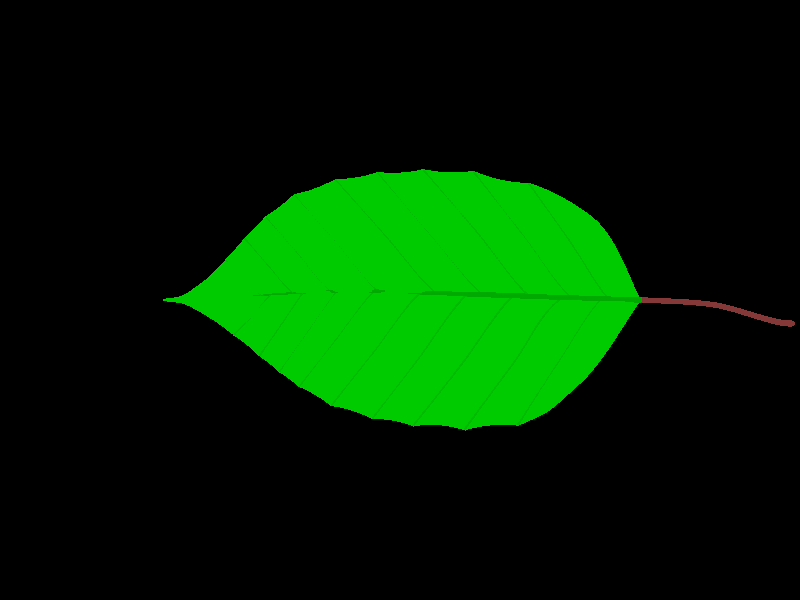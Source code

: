 // Persistence of Vision Ray Tracer Scene Description File

#version 3.6; // current version is 3.8

/* 
Information on Pov-Ray:
 
My personal introduction into Pov-Ray was the excellent book "3D-Welten, professionelle Animationen und fotorealistische Grafiken mit Raytracing" from 
Toni Lama by Carl Hanser Verlag München Wien, 2004. Apart of that I recommend the Pov-Ray-homepage (http://www.povray.org).

Further information on Pov-Ray can be found at https://sus.ziti.uni-heidelberg.de/Lehre/WS2021_Tools/POVRAY/POVRAY_PeterFischer.pdf,  
https://wiki.povray.org/content/Main_Page, https://de.wikibooks.org/wiki/Raytracing_mit_POV-Ray or, in german language, here: https://www.f-lohmueller.de/pov_tut/pov__ger.htm
*/ 
 
/*
---------------------------------------------------Modeling approach---------------------------------------------- 

This file demonstrates my basic approach for creating planar structures directed by two splines. Splines have to run in similar directions. Corresponding positions on the two splines are defined and these positions are 
then connected by row of spheres ultimately being integrated in a common blob. 

In the case of this leaf I am using three different splines. The main leaf vein in the middle and the left and right outer edge of the leave. The left and right leaf blade are created by connecting corresponding 
positions on the main leaf vein on the one hand and on the left our right outer leaf edge. For defining these positions a vector from the leaf base to the leaf tip is defined and positions are distributed evenly
along this vector. 
Projections of these positions, orthogonal to the leaf vector are then created on the main vein and the outer edges.  

*/ 
                
//-----------------------------------Scene settings (Camera, light, background)-------------------------------------------------

global_settings {
    assumed_gamma 1.0
    max_trace_level 5
}



// create a regular point light source
light_source {
    0*x                  // lights position (translated below)
    color rgb <1,1,1>    // lights color
    //shadowless
    translate <20, 60, -20>
} 

// create a regular point light source
light_source {
    0*x                  // lights position (translated below)
    color rgb <1,1,1>    // lights color
    //shadowless
    translate <0, -10, -60>
} 

/*
//Die Hauptachsen

cylinder { 
    <-50, 0, 0>, <50, 0, 0>, 0.03 
    pigment {          // (---surface color---)
        color rgb <1,0,0>    // lights color
    }
}

cylinder { 
    <0, -50, 0>, <0, 50, 0>, 0.03 
    pigment {          // (---surface color---)
        color rgb <0,1,0>    // lights color
    }
}

cylinder { 
    <0, 0, -50>, <0, 0, 50>, 0.03 
    pigment {          // (---surface color---)
        color rgb <0,0,1>    // lights color
    }
}

*/
//The camera

#declare Kamerax = camera {
    location  <25, 3, 10>
    look_at   <0, 0,  10.0>
}


#declare Kameray = camera {
    location  <-10, 25, 0> 
    look_at   <-10, 0,  0>
    rotate <0, 90, 0>
    translate <0, 0, 0>
}

#declare Kameraz = camera {
    location  <-3, 0, 25>
    look_at   <0, 0,  0.0>
}



#declare Hauptkamera = camera {
    location  <-4, 3, 20> 
    look_at   <0, 0,  15>
}


camera {
    Kameray
} 

//----------------------------------------Main variables and textures-----------------------------------------------------------

#declare chance1 = seed (4); 


#declare LateralThickness = 0.1;



#declare BladeTexture = texture { 
    pigment { 
        color rgb <0., 0.6,0> 
    }
    normal {
        agate 0.05
        scale 0.2
        turbulence 0.5
    }
    finish{
        specular 0.2
    }
} // end of texture

#declare VeinTexture = texture { 
    pigment { 
        color rgb <0., 0.5,0>  
    }
    finish  { 
        specular 0.02  
    } 
} // end of texture



//=====================================Definition of the main splines for the leaf=============================================



//-----------------------------------The leaf stalk--------------------------------

                                                                        

#declare Stalk = 

spline { 
    cubic_spline

    -2, <0, 2, -9>, // control point
    -1, <0, 1, -7>,// control point
   
    00, <-0.9, 2, -5>,  
    01, <-0.2, 0.1, -3>,  
    02, <0, 0, 0>,  
   
    03, <0, 0, 1>,  
    04, <0, 0, 2>,  
   
}
   

//---------------------------------The main leaf vein------------------------------------

#declare P0 = <0, 0, 0>; 
#declare PC0b = <0.2, -0.1, 6> + <0, 0.5, 0>; 
#declare PC1 = <0.4, -0.2, 12> + <0, -0.5, 0>; 
#declare PC1b = <0.2, -0.3, 16> + <0, 0.25, 0>; 
#declare PC2 = <0, -0.4, 20>; 

#declare MainVein = spline { 
    cubic_spline

    -2, <0, 2, 0>, // control point
    -1, <0, 1, 0>,// control point
   
    00, P0,  
    01, PC0b,  
    02, PC1,  
    03, PC1b,  
    04, PC2,  
   
    05, <0, 2.5, 22>,  
    06, <0, 2.7, 24>,  
   
}



//--------------------------------------The spline for the right edge------------------------------------------------- 

#declare PC1 = <3.5,- 0.2, 2>; 
#declare PC2 = <5.3,- 0.6, 7>+ <0, 0.9, 0>; 
#declare PC3 = <4.8,- 0.8, 14>; 
#declare PC4 = <0.8, -0.7, 18> + <0, 1, 0>; 
#declare PC5 = <0, -0.4, 20>; 

#declare OutRight = spline {                                                        //Spline for the right border of the leaf
    cubic_spline

    -2, <0, 2, 0>, // control point
    -1, <0, 1, 0>,// control point
   
     00, P0,  
    01, PC1,  
    02, PC2,  
    03, PC3,  
    04, PC4,  
    05, PC5,  
   
    06 <0, 2.5, 22>,  
    07, <0, 2.7, 24>,  
   
}

//--------------------------------------The spline for the left leaf's edge------------------------------------------------

#declare PC1 = <-3.5,- 0.15, 2.5>; 
#declare PC2 = <-5.5,- 0.5, 6>; 
#declare PC3 = <-5.2,- 0.8, 13>+<0, -3, 0>; 
#declare PC4 = <-0.8, -0.6, 18>; 
#declare PC5 = <0, -0.4, 20>; 

#declare OutLeft =  spline {                                        //The spline representing the left border

    cubic_spline

    -2, <0, 2, 0>, // control point
    -1, <0, 1, 0>,// control point
   
    00, P0,  
    01, PC1,  
    02, PC2,  
    03, PC3,  
    04, PC4,  
    05, PC5,  
   
    06 <0, 2.5, 22>,  
    07, <0, 2.7, 24>,  
   
}

//============================================Definition of the lateral splines for the right side ======================================================


//-----------------------------------Right side, 1. lateral vein---------------------------------------- 

#declare PLat1 = MainVein(0.3); 
#declare PLat3 = OutRight (1.6); 
#declare PLat2 = PLat1 + 0.5*(PLat3 - PLat1) + <0, 0.6*(rand(chance1)-0.5), 0>; 

#declare LatR1 =  spline {                                        //The spline representing the left border

    cubic_spline

    -2, MainVein(0), // control point
    -1, MainVein(0.1),// control point
   
    00, PLat1,  
    01, PLat2,  
    02, PLat3,  
   
    03 PLat3 + 0.1 *(PLat3-PLat2),  
    04, PLat3 + 0.1 *(PLat3-PLat2),  
}

//-----------------------------------Right side, 2. lateral vein---------------------------------------- 

#declare PLat1 = MainVein(0.55); 
#declare PLat3 = OutRight (2); 
#declare PLat2 = PLat1 + 0.5*(PLat3 - PLat1) + <0, 0.6*(rand(chance1)-0.5), 0>; 

#declare LatR2 =  spline {                                        //The spline representing the left border

    cubic_spline

    -2, MainVein(0.25), // control point
    -1, MainVein(0.35),// control point
   
    00, PLat1,  
    01, PLat2,  
    02, PLat3,  
   
    03 PLat3 + 0.1 *(PLat3-PLat2),  
    04, PLat3 + 0.1 *(PLat3-PLat2),  
}


//-----------------------------------Right side, 3. lateral vein---------------------------------------- 

#declare PLat1 = MainVein(0.8); 
#declare PLat3 = OutRight (2.3); 
#declare PLat2 = PLat1 + 0.5*(PLat3 - PLat1) + <0, 0.6*(rand(chance1)-0.5), 0>; 

#declare LatR3 =  spline {                                        //The spline representing the left border

    cubic_spline

    -2, MainVein(0.5), // control point
    -1, MainVein(0.6),// control point
   
    00, PLat1,  
    01, PLat2,  
    02, PLat3,  
   
    03 PLat3 + 0.1 *(PLat3-PLat2),  
    04, PLat3 + 0.1 *(PLat3-PLat2),  
   
}


//-----------------------------------Right side, 4. lateral vein---------------------------------------- 

#declare PLat1 = MainVein(1.1); 
#declare PLat3 = OutRight (2.55); 
#declare PLat2 = PLat1 + 0.5*(PLat3 - PLat1) + <0, 0.6*(rand(chance1)-0.5), 0>; 

#declare LatR4 =  spline {                                        //The spline representing the left border

    cubic_spline

    -2, MainVein(0.7), // control point
    -1, MainVein(0.9),// control point
   
    00, PLat1,  
    01, PLat2,  
    02, PLat3,  
   
    03 PLat3 + 0.1 *(PLat3-PLat2),  
    04, PLat3 + 0.1 *(PLat3-PLat2),  
   
}



//-----------------------------------Right side, 5. lateral vein---------------------------------------- 

#declare PLat1 = MainVein(1.4); 
#declare PLat3 = OutRight (2.8); 
#declare PLat2 = PLat1 + 0.5*(PLat3 - PLat1) + <0, 0.6*(rand(chance1)-0.5), 0>; 

#declare LatR5 =  spline {                                        //The spline representing the left border

    cubic_spline

    -2, MainVein(1.0), // control point
    -1, MainVein(1.2),// control point
   
    00, PLat1,  
    01, PLat2,  
    02, PLat3,  
   
    03 PLat3 + 0.1 *(PLat3-PLat2),  
    04, PLat3 + 0.1 *(PLat3-PLat2),  
   
}



//-----------------------------------Right side, 6. lateral vein---------------------------------------- 

#declare PLat1 = MainVein(1.8); 
#declare PLat3 = OutRight (3.1); 
#declare PLat2 = PLat1 + 0.5*(PLat3 - PLat1) + <0, 0.6*(rand(chance1)-0.5), 0>; 

#declare LatR6 =  spline {                                        //The spline representing the left border

    cubic_spline

    -2, MainVein(1.4), // control point
    -1, MainVein(1.6),// control point
   
    00, PLat1,  
    01, PLat2,  
    02, PLat3,  
   
    03 PLat3 + 0.1 *(PLat3-PLat2),  
    04, PLat3 + 0.1 *(PLat3-PLat2),  
   
}



//-----------------------------------Right side, 7. lateral vein---------------------------------------- 

#declare PLat1 = MainVein(2.2); 
#declare PLat3 = OutRight (3.35); 
#declare PLat2 = PLat1 + 0.5*(PLat3 - PLat1) + <0, 0.6*(rand(chance1)-0.5), 0>; 

#declare LatR7 =  spline {                                        //The spline representing the left border

    cubic_spline

    -2, MainVein(1.7), // control point
    -1, MainVein(1.9),// control point
   
    00, PLat1,  
    01, PLat2,  
    02, PLat3,  
   
    03 PLat3 + 0.1 *(PLat3-PLat2),  
    04, PLat3 + 0.1 *(PLat3-PLat2),  
   
}



//-----------------------------------Right side, 8. lateral vein---------------------------------------- 

#declare PLat1 = MainVein(2.6); 
#declare PLat3 = OutRight (3.55); 
#declare PLat2 = PLat1 + 0.5*(PLat3 - PLat1) + <0, 0.6*(rand(chance1)-0.5), 0>; 

#declare LatR8 =  spline {                                        //The spline representing the left border

    cubic_spline

    -2, MainVein(2.2), // control point
    -1, MainVein(2.4),// control point
   
    00, PLat1,  
    01, PLat2,  
    02, PLat3,  
   
    03 PLat3 + 0.1 *(PLat3-PLat2),  
    04, PLat3 + 0.1 *(PLat3-PLat2),  
   
}


//-----------------------------------Right side, 9. lateral vein---------------------------------------- 


#declare PLat1 = MainVein(2.95); 
#declare PLat3 = OutRight (3.75); 
#declare PLat2 = PLat1 + 0.5*(PLat3 - PLat1) + <0, 0.6*(rand(chance1)-0.5), 0>; 

#declare LatR9 =  spline {                                        //The spline representing the left border

    cubic_spline

    -2, MainVein(2.6), // control point
    -1, MainVein(2.8),// control point
   
    00, PLat1,  
    01, PLat2,  
    02, PLat3,  
   
    03 PLat3 + 0.1 *(PLat3-PLat2),  
    04, PLat3 + 0.1 *(PLat3-PLat2),  
   
}


//============================================Definition of the lateral splines for the left side ======================================================


//-----------------------------------Left side, 1. lateral vein---------------------------------------- 

#declare PLat1 = MainVein(0.35); 
#declare PLat3 = OutLeft (1.8); 
#declare PLat2 = PLat1 + 0.5*(PLat3 - PLat1) + <0, 0.6*(rand(chance1)-0.5), 0>; 

 
#declare LatL1 =  spline {                                        //The spline representing the left border

    cubic_spline

    -2, MainVein(0), // control point
    -1, MainVein(0.1),// control point
   
    00, PLat1,  
    01, PLat2,  
    02, PLat3,  
   
    03 PLat3 + 0.1 *(PLat3-PLat2),  
    04, PLat3 + 0.1 *(PLat3-PLat2),  
}


//-----------------------------------Left side, 2. lateral vein---------------------------------------- 

#declare PLat1 = MainVein(0.6); 
#declare PLat3 = OutLeft (2.2); 
#declare PLat2 = PLat1 + 0.5*(PLat3 - PLat1) + <0, 0.6*(rand(chance1)-0.5), 0>; 
 
#declare LatL2 =  spline {                                        //The spline representing the left border

    cubic_spline

    -2, MainVein(0), // control point
    -1, MainVein(0.1),// control point
   
    00, PLat1,  
    01, PLat2,  
    02, PLat3,  
   
    03 PLat3 + 0.1 *(PLat3-PLat2),  
    04, PLat3 + 0.1 *(PLat3-PLat2),  
}


//-----------------------------------Left side, 3. lateral vein---------------------------------------- 

#declare PLat1 = MainVein(0.9); 
#declare PLat3 = OutLeft (2.5); 
#declare PLat2 = PLat1 + 0.5*(PLat3 - PLat1) + <0, 0.6*(rand(chance1)-0.5), 0>; 
 
#declare LatL3 =  spline {                                        //The spline representing the left border

    cubic_spline

    -2, MainVein(0.5), // control point
    -1, MainVein(0.7),// control point
   
    00, PLat1,  
    01, PLat2,  
    02, PLat3,  
   
    03 PLat3 + 0.1 *(PLat3-PLat2),  
    04, PLat3 + 0.1 *(PLat3-PLat2),  
}


//-----------------------------------Left side, 4. lateral vein---------------------------------------- 

#declare PLat1 = MainVein(1.2); 
#declare PLat3 = OutLeft (2.75); 
#declare PLat2 = PLat1 + 0.5*(PLat3 - PLat1) + <0, 0.6*(rand(chance1)-0.5), 0>; 
 
#declare LatL4 =  spline {                                        //The spline representing the left border

    cubic_spline

    -2, MainVein(0.8), // control point
    -1, MainVein(1.0),// control point
   
    00, PLat1,  
    01, PLat2,  
    02, PLat3,  
   
    03 PLat3 + 0.1 *(PLat3-PLat2),  
    04, PLat3 + 0.1 *(PLat3-PLat2),  
}


//-----------------------------------Left side, 5. lateral vein---------------------------------------- 

#declare PLat1 = MainVein(1.5); 
#declare PLat3 = OutLeft (3.05); 
#declare PLat2 = PLat1 + 0.5*(PLat3 - PLat1) + <0, 0.6*(rand(chance1)-0.5), 0>; 
 
#declare LatL5 =  spline {                                        //The spline representing the left border

    cubic_spline

    -2, MainVein(1.1), // control point
    -1, MainVein(1.3),// control point
   
    00, PLat1,  
    01, PLat2,  
    02, PLat3,  
   
    03 PLat3 + 0.1 *(PLat3-PLat2),  
    04, PLat3 + 0.1 *(PLat3-PLat2),  
}


//-----------------------------------Left side, 6. lateral vein---------------------------------------- 

           #declare PLat1 = MainVein(1.83); 
#declare PLat3 = OutLeft (3.3); 
#declare PLat2 = PLat1 + 0.5*(PLat3 - PLat1) + <0, 0.6*(rand(chance1)-0.5), 0>; 
 
#declare LatL6 =  spline {                                        //The spline representing the left border

    cubic_spline

    -2, MainVein(1.5), // control point
    -1, MainVein(1.7),// control point
   
    00, PLat1,  
    01, PLat2,  
    02, PLat3,  
   
    03 PLat3 + 0.1 *(PLat3-PLat2),  
    04, PLat3 + 0.1 *(PLat3-PLat2),  
}


//-----------------------------------Left side, 7. lateral vein---------------------------------------- 

#declare PLat1 = MainVein(2.15); 
#declare PLat3 = OutLeft (3.45); 
#declare PLat2 = PLat1 + 0.5*(PLat3 - PLat1) + <0, 0.6*(rand(chance1)-0.5), 0>; 
 
#declare LatL7 =  spline {                                        //The spline representing the left border

    cubic_spline

    -2, MainVein(2.0), // control point
    -1, MainVein(2.1),// control point
   
    00, PLat1,  
    01, PLat2,  
    02, PLat3,  
   
    03 PLat3 + 0.1 *(PLat3-PLat2),  
    04, PLat3 + 0.1 *(PLat3-PLat2),  
}



//-----------------------------------Left side, 8. lateral vein---------------------------------------- 


#declare PLat1 = MainVein(2.5); 
#declare PLat3 = OutLeft (3.6); 
#declare PLat2 = PLat1 + 0.5*(PLat3 - PLat1) + <0, 0.6*(rand(chance1)-0.5), 0>; 
 
#declare LatL8 =  spline {                                        //The spline representing the left border

    cubic_spline

    -2, MainVein(2.3), // control point
    -1, MainVein(2.5),// control point
   
    00, PLat1,  
    01, PLat2,  
    02, PLat3,  
   
    03 PLat3 + 0.1 *(PLat3-PLat2),  
    04, PLat3 + 0.1 *(PLat3-PLat2),  
}


//-----------------------------------Left side, 9. lateral vein---------------------------------------- 

#declare PLat1 = MainVein(2.85); 
#declare PLat3 = OutLeft (3.8); 
#declare PLat2 = PLat1 + 0.5*(PLat3 - PLat1) + <0, 0.6*(rand(chance1)-0.5), 0>; 
 
#declare LatL9 =  spline {                                        //The spline representing the left border

    cubic_spline

    -2, MainVein(2.6), // control point
    -1, MainVein(2.8),// control point
   
    00, PLat1,  
    01, PLat2,  
    02, PLat3,  
   
    03 PLat3 + 0.1 *(PLat3-PLat2),  
    04, PLat3 + 0.1 *(PLat3-PLat2),  
}




//======================================Visualization of the splines defined ======================================================
#union { 


                                                                        //A blob for visualizing the stalk
blob {
    threshold 0.6 //Showing the spline

    #declare ticker = 0; 
    #while (ticker < 2) 

    sphere {    
        <0,0,0>, 0.15, 1
        texture { 
            pigment { 
                color rgb <60/255,10/255,10/255> 
            }
        } // end of texture
        scale<1,1,1>  rotate<0,0,0>  translate Stalk (ticker)
    }  // end of sphere ----------------------------------- 

    #declare ticker =  ticker + 0.01; 
    #end  
}

 

blob {                                                                               //A blob visualizing the main leaf vein
    threshold 0.6 //Showing the spline

    #declare ticker = 0; 
    #while (ticker < 4) 

    sphere {    
        <0,0,0>, 0.15-ticker*ticker*0.011, 1
        texture { 
            pigment { 
                color rgb <0/255,0.4,0/255> 
            }
            finish  { 
                specular 0.2  
            } 
        } // end of texture
        scale<1,1,1>  rotate<0,0,0>  translate MainVein (ticker)
    }  // end of sphere ----------------------------------- 

    #declare ticker =  ticker + 0.004; 
    #end  
}

/*
blob {                                                                        //This blob visualizes the right edge
    threshold 0.6 //Showing the spline

    #declare ticker = 0; 
    #while (ticker < 5) 

    sphere {    
        <0,0,0>, 0.1-ticker*0.004, 1
        texture { 
            pigment { 
                color rgb <0/255,0.4,0/255> 
            }
            finish  { 
                specular 0.2  
            } 
        } // end of texture
        scale<1,1,1>  rotate<0,0,0>  translate OutRight (ticker)
    }  // end of sphere ----------------------------------- 

    #declare ticker =  ticker + 0.0025; 
    #end  
} 

  
blob {                                                                        //This blob visualizes the left edge
    threshold 0.6 //Showing the spline

    #declare ticker = 0; 
    #while (ticker < 5) 

    sphere {    
        <0,0,0>, 0.1-ticker*0.004, 1
        texture { 
            pigment { 
                color rgb <0/255,0.4,0/255> 
            }
            finish  { 
                specular 0.2  
            } 
        } // end of texture
        scale<1,1,1>  rotate<0,0,0>  translate OutLeft (ticker)
    }  // end of sphere ----------------------------------- 

    #declare ticker =  ticker + 0.0025; 
    #end  
} 
*/

//------------------------------------------------------------Visualization of the lateral leaf veins on the right side---------------------------------------


//-----------------------------------Right side, 1. lateral vein---------------------------------------- 

blob {
    threshold 0.6 //Showing the spline
    #declare ticker4 = 0; 
    #while (ticker4 < 2) 
        sphere {    
            <0,0,0>, LateralThickness, 1//-ticker*0.004, 1
            texture { 
                VeinTexture
            } // end of texture
            scale<1,1,1>  rotate<0,0,0>  translate LatR1 (ticker4)
        }  // end of sphere ----------------------------------- 
    #declare ticker4 =  ticker4 + 0.03; 
    #end  
} 
             


//-----------------------------------Right side, 2. lateral vein---------------------------------------- 



blob {
    threshold 0.6 //Showing the spline
    #declare ticker4 = 0; 
    #while (ticker4 < 2) 
        sphere {    
            <0,0,0>, LateralThickness, 1//-ticker*0.004, 1
            texture { 
                VeinTexture
            } // end of texture
            scale<1,1,1>  rotate<0,0,0>  translate LatR2 (ticker4)
        }  // end of sphere ----------------------------------- 
    #declare ticker4 =  ticker4 + 0.03; 
    #end  
} 
             
             
//-----------------------------------Right side, 3. lateral vein---------------------------------------- 




blob {
    threshold 0.6 //Showing the spline
    #declare ticker4 = 0; 
    #while (ticker4 < 2) 
        sphere {    
            <0,0,0>, LateralThickness, 1//-ticker*0.004, 1
            texture { 
                VeinTexture
            } // end of texture
            scale<1,1,1>  rotate<0,0,0>  translate LatR3 (ticker4)
        }  // end of sphere ----------------------------------- 
    #declare ticker4 =  ticker4 + 0.03; 
    #end  
} 
             


//-----------------------------------Right side, 4. lateral vein---------------------------------------- 



blob {
    threshold 0.6 //Showing the spline
    #declare ticker4 = 0; 
    #while (ticker4 < 2) 
        sphere {    
            <0,0,0>, LateralThickness, 1//-ticker*0.004, 1
            texture { 
                VeinTexture
            } // end of texture
            scale<1,1,1>  rotate<0,0,0>  translate LatR4 (ticker4)
        }  // end of sphere ----------------------------------- 
    #declare ticker4 =  ticker4 + 0.03; 
    #end  
} 
             
             

//-----------------------------------Right side, 5. lateral vein---------------------------------------- 



blob {
    threshold 0.6 //Showing the spline
    #declare ticker4 = 0; 
    #while (ticker4 < 2) 
        sphere {    
            <0,0,0>, LateralThickness, 1//-ticker*0.004, 1
            texture { 
                VeinTexture
            } // end of texture
            scale<1,1,1>  rotate<0,0,0>  translate LatR5 (ticker4)
        }  // end of sphere ----------------------------------- 
    #declare ticker4 =  ticker4 + 0.03; 
    #end  
} 
             
             

//-----------------------------------Right side, 6. lateral vein---------------------------------------- 



blob {
    threshold 0.6 //Showing the spline
    #declare ticker4 = 0; 
    #while (ticker4 < 2) 
        sphere {    
            <0,0,0>, LateralThickness, 1//-ticker*0.004, 1
            texture { 
                VeinTexture
            } // end of texture
            scale<1,1,1>  rotate<0,0,0>  translate LatR6 (ticker4)
        }  // end of sphere ----------------------------------- 
    #declare ticker4 =  ticker4 + 0.04; 
    #end  
} 
             
             

//-----------------------------------Right side, 7. lateral vein---------------------------------------- 


blob {
    threshold 0.6 //Showing the spline
    #declare ticker4 = 0; 
    #while (ticker4 < 2) 
        sphere {    
            <0,0,0>, LateralThickness, 1//-ticker*0.004, 1
            texture { 
                VeinTexture
            } // end of texture
            scale<1,1,1>  rotate<0,0,0>  translate LatR7 (ticker4)
        }  // end of sphere ----------------------------------- 
    #declare ticker4 =  ticker4 + 0.05; 
    #end  
} 
             
             

//-----------------------------------Right side, 8. lateral vein---------------------------------------- 



blob {
    threshold 0.6 //Showing the spline
    #declare ticker4 = 0; 
    #while (ticker4 < 2) 
        sphere {    
            <0,0,0>, LateralThickness, 1//-ticker*0.004, 1
            texture { 
                VeinTexture
            } // end of texture
            scale<1,1,1>  rotate<0,0,0>  translate LatR8 (ticker4)
        }  // end of sphere ----------------------------------- 
    #declare ticker4 =  ticker4 + 0.06; 
    #end  
} 
             
             

//-----------------------------------Right side, 9. lateral vein---------------------------------------- 


blob {
    threshold 0.6 //Showing the spline
    #declare ticker4 = 0; 
    #while (ticker4 < 2) 
        sphere {    
            <0,0,0>, LateralThickness -0.02, 1//-ticker*0.004, 1
            texture { 
                VeinTexture
            } // end of texture
            scale<1,1,1>  rotate<0,0,0>  translate LatR9 (ticker4)
        }  // end of sphere ----------------------------------- 
    #declare ticker4 =  ticker4 + 0.06; 
    #end  
} 
             
             
//--------------------------------------Visualization of the lateral leaf veins on the left side------------------------------------------------------------


//-----------------------------------Left side, 1. lateral vein---------------------------------------- 



blob {
    threshold 0.6 //Showing the spline
    #declare ticker4 = 0; 
    #while (ticker4 < 2) 
        sphere {    
            <0,0,0>, LateralThickness, 1//-ticker*0.004, 1
            texture { 
                VeinTexture
            } // end of texture
            scale<1,1,1>  rotate<0,0,0>  translate LatL1 (ticker4)
        }  // end of sphere ----------------------------------- 
    #declare ticker4 =  ticker4 + 0.03; 
    #end  
} 



//-----------------------------------Left side, 2. lateral vein---------------------------------------- 



blob {
    threshold 0.6 //Showing the spline
    #declare ticker4 = 0; 
    #while (ticker4 < 2) 
        sphere {    
            <0,0,0>, LateralThickness, 1//-ticker*0.004, 1
            texture { 
                VeinTexture
            } // end of texture
            scale<1,1,1>  rotate<0,0,0>  translate LatL2 (ticker4)
        }  // end of sphere ----------------------------------- 
    #declare ticker4 =  ticker4 + 0.02; 
    #end  
} 


//-----------------------------------Left side, 3. lateral vein---------------------------------------- 



blob {
    threshold 0.6 //Showing the spline
    #declare ticker4 = 0; 
    #while (ticker4 < 2) 
        sphere {    
            <0,0,0>, LateralThickness, 1//-ticker*0.004, 1
            texture { 
                VeinTexture
            } // end of texture
            scale<1,1,1>  rotate<0,0,0>  translate LatL3 (ticker4)
        }  // end of sphere ----------------------------------- 
    #declare ticker4 =  ticker4 + 0.02; 
    #end  
} 



//-----------------------------------Left side, 4. lateral vein---------------------------------------- 



blob {
    threshold 0.6 //Showing the spline
    #declare ticker4 = 0; 
    #while (ticker4 < 2) 
        sphere {    
            <0,0,0>, LateralThickness, 1//-ticker*0.004, 1
            texture { 
                VeinTexture
            } // end of texture
            scale<1,1,1>  rotate<0,0,0>  translate LatL4 (ticker4)
        }  // end of sphere ----------------------------------- 
    #declare ticker4 =  ticker4 + 0.02; 
    #end  
} 



//-----------------------------------Left side, 5. lateral vein---------------------------------------- 



blob {
    threshold 0.6 //Showing the spline
    #declare ticker4 = 0; 
    #while (ticker4 < 2) 
        sphere {    
            <0,0,0>, LateralThickness, 1//-ticker*0.004, 1
            texture { 
                VeinTexture
            } // end of texture
            scale<1,1,1>  rotate<0,0,0>  translate LatL5 (ticker4)
        }  // end of sphere ----------------------------------- 
    #declare ticker4 =  ticker4 + 0.02; 
    #end  
} 


//-----------------------------------Left side, 6. lateral vein---------------------------------------- 



blob {
    threshold 0.6 //Showing the spline
    #declare ticker4 = 0; 
    #while (ticker4 < 2) 
        sphere {    
            <0,0,0>, LateralThickness, 1//-ticker*0.004, 1
            texture { 
                VeinTexture
            } // end of texture
            scale<1,1,1>  rotate<0,0,0>  translate LatL6 (ticker4)
        }  // end of sphere ----------------------------------- 
    #declare ticker4 =  ticker4 + 0.03; 
    #end  
} 


//-----------------------------------Left side, 7. lateral vein---------------------------------------- 


blob {
    threshold 0.6 //Showing the spline
    #declare ticker4 = 0; 
    #while (ticker4 < 2) 
        sphere {    
            <0,0,0>, LateralThickness, 1//-ticker*0.004, 1
            texture { 
                VeinTexture
            } // end of texture
            scale<1,1,1>  rotate<0,0,0>  translate LatL7 (ticker4)
        }  // end of sphere ----------------------------------- 
    #declare ticker4 =  ticker4 + 0.04; 
    #end  
} 



//-----------------------------------Left side, 8. lateral vein---------------------------------------- 

blob {
    threshold 0.6 //Showing the spline
    #declare ticker4 = 0; 
    #while (ticker4 < 2) 
        sphere {    
            <0,0,0>, LateralThickness, 1//-ticker*0.004, 1
            texture { 
                VeinTexture
            } // end of texture
            scale<1,1,1>  rotate<0,0,0>  translate LatL8 (ticker4)
        }  // end of sphere ----------------------------------- 
    #declare ticker4 =  ticker4 + 0.04; 
    #end  
} 


//-----------------------------------Left side, 9. lateral vein---------------------------------------- 


blob {
    threshold 0.6 //Showing the spline
    #declare ticker4 = 0; 
    #while (ticker4 < 2) 
        sphere {    
            <0,0,0>, LateralThickness -0.02, 1//-ticker*0.004, 1
            texture { 
                VeinTexture
            } // end of texture
            scale<1,1,1>  rotate<0,0,0>  translate LatL9 (ticker4)
        }  // end of sphere ----------------------------------- 
    #declare ticker4 =  ticker4 + 0.04; 
    #end  
} 


//====================================================Defining blobs for the leaf blade areas on the right side===========================================

#declare SteepnessY = 0.05;                         //Extent of the waves in y-direction
#declare ElementRadius = 0.05;                      //Radius of sphere used for building up the blades
#declare Step = 0.010;                              //Distance spheres in these blades



//--------------------------------------------------Right blade between the outer edge and the first lateral vein---------------------------------------------



blob {
    threshold 0.6 

    #declare ticker = 0;
    #while (ticker  <2.0)
 
        #declare P1 = OutRight (ticker*3/4);           //Points from the first lateral vein on the right side
        #declare P2 = LatR1 (ticker);           //and points from the second lateral vein on the right side
        #declare PNew = P1;
                                                //This loop is producing spheres running from the point from the main vein to the corresponding point on the right border. 
        #declare ticker2 = 0; 
        #while (vlength(PNew-P1) < vlength(P2-P1))

            #if (mod(ticker, 2) > 0)                            //This if-clause shifts every second row by half an element, making the surface somewhat smoother
            
                #declare PNew = P1+1*Step*ticker2*(P2-P1); 
            
            #else 
            
                #declare PNew = P1+0.5*Step*(P2-P1)+1*Step*ticker2*(P2-P1); 
            
            #end
            #declare Dist1 = vlength (PNew - P1);              //Now an inverse quadratic function is prepared with a maximum right on half way between P1 and P2 (0.5*(P2-P1) 
            #declare Half = vlength (0.5*(P2-P1));             //Half equals precisely half the distance between P1 and P2, where the output of the quadratic function should be maximum.
            #declare factor = SteepnessY*pow((Dist1-Half), 2); //This is the quadratic function
            #declare Zero = SteepnessY*pow (Half, 2);             //Zero is necessary for setting y-values at P1 and P2 to zero.
            #declare PNew = PNew + <0, Zero-factor, 0>;                         //Here the area between the lateral veins is raised slightly above the level of the lateral veins
            //#declare PNew = PNew + <-0.5*ticker*ticker*(Zero-factor), 0, 0>;    //And here the outer edge of the leave is somewhat reduced with respect to the slightly protruding lateral veins.     
             
            sphere { 
                <0,0,0>, ElementRadius, 1
                translate PNew
            }  // end of sphere ----------------------------------- 

        #declare ticker2 = ticker2 + 1; 
        #end

    #declare ticker = ticker + Step; 
    #end 
    texture { 
        BladeTexture
    } // end of texture
}




//--------------------------------------------------Right blade between the first and the second lateral vein---------------------------------------------

blob {
    threshold 0.6 

    #declare ticker = 0;
    #while (ticker  <2.0)
 
        #declare P1 = LatR1 (ticker);           //Points from the first lateral vein on the right side
        #declare P2 = LatR2 (ticker);           //and points from the second lateral vein on the right side
        #declare PNew = P1;
                                                //This loop is producing spheres running from the point from the main vein to the corresponding point on the right border. 
        #declare ticker2 = 0; 
        #while (vlength(PNew-P1) < vlength(P2-P1))

            #if (mod(ticker, 2) > 0)                            //This if-clause shifts every second row by half an element, making the surface somewhat smoother
            
                #declare PNew = P1+1*Step*ticker2*(P2-P1); 
            
            #else 
            
                #declare PNew = P1+0.5*Step*(P2-P1)+1*Step*ticker2*(P2-P1); 
            
            #end
            #declare Dist1 = vlength (PNew - P1);              //Now an inverse quadratic function is prepared with a maximum right on half way between P1 and P2 (0.5*(P2-P1) 
            #declare Half = vlength (0.5*(P2-P1));             //Half equals precisely half the distance between P1 and P2, where the output of the quadratic function should be maximum.
            #declare factor = SteepnessY*pow((Dist1-Half), 2); //This is the quadratic function
            #declare Zero = SteepnessY*pow (Half, 2);             //Zero is necessary for setting y-values at P1 and P2 to zero.
            #declare PNew = PNew + <0, Zero-factor, 0>;                         //Here the area between the lateral veins is raised slightly above the level of the lateral veins
            #declare PNew = PNew + <-0.5*ticker*ticker*(Zero-factor), 0, 0>;    //And here the outer edge of the leave is somewhat reduced with respect to the slightly protruding lateral veins.     
             
            sphere { 
                <0,0,0>, ElementRadius, 1
                translate PNew
            }  // end of sphere ----------------------------------- 

        #declare ticker2 = ticker2 + 1; 
        #end

    #declare ticker = ticker + Step; 
    #end 
    texture { 
        BladeTexture
    } // end of texture
}



//--------------------------------------------------Right blade between the second and third lateral vein---------------------------------------------

blob {
    threshold 0.6 

    #declare ticker = 0;
    #while (ticker  <2.0)
 
        #declare P1 = LatR2 (ticker);           //Points from the second lateral vein on the right side
        #declare P2 = LatR3 (ticker);           //and the third lateral vein on the right side
        #declare PNew = P1;
                                                //This loop is producing spheres running from the point from the main vein to the corresponding point on the right border. 
        #declare ticker2 = 0; 
        #while (vlength(PNew-P1) < vlength(P2-P1))

            #if (mod(ticker, 2) > 0)                            //This if-clause shifts every second row by half an element, making the surface somewhat smoother
            
                #declare PNew = P1+1*Step*ticker2*(P2-P1); 
            
            #else 
            
                #declare PNew = P1+0.5*Step*(P2-P1)+1*Step*ticker2*(P2-P1); 
            
            #end
            #declare Dist1 = vlength (PNew - P1);              //Now an inverse quadratic function is prepared with a maximum right on half way between P1 and P2 (0.5*(P2-P1) 
            #declare Half = vlength (0.5*(P2-P1));             //Half equals precisely half the distance between P1 and P2, where the output of the quadratic function should be maximum.
            #declare factor = SteepnessY*pow((Dist1-Half), 2); //This is the quadratic function
            #declare Zero = SteepnessY*pow (Half, 2);             //Zero is necessary for setting y-values at P1 and P2 to zero.
            #declare PNew = PNew + <0, Zero-factor, 0>;                         //Here the area between the lateral veins is raised slightly above the level of the lateral veins
            #declare PNew = PNew + <-0.5*ticker*ticker*(Zero-factor), 0, 0>;    //And here the outer edge of the leave is somewhat reduced with respect to the slightly protruding lateral veins.     
             
            sphere { 
                <0,0,0>, ElementRadius, 1
                translate PNew
            }  // end of sphere ----------------------------------- 

        #declare ticker2 = ticker2 + 1; 
        #end

    #declare ticker = ticker + Step; 
    #end 
    texture { 
        BladeTexture
    } // end of texture
}




//--------------------------------------------------Right blade between the third and fourth lateral vein---------------------------------------------

blob {
    threshold 0.6 

    #declare ticker = 0;
    #while (ticker  <2)
 
        #declare P1 = LatR3 (ticker);           //Points from the third lateral vein on the right side
        #declare P2 = LatR4 (ticker);           //and the fourth lateral vein on the right side
        #declare PNew = P1;
                                                //This loop is producing spheres running from the point from the main vein to the corresponding point on the right border. 
        #declare ticker2 = 0; 
        #while (vlength(PNew-P1) < vlength(P2-P1))

            #if (mod(ticker, 2) > 0)                            //This if-clause shifts every second row by half an element, making the surface somewhat smoother
            
                #declare PNew = P1+1*Step*ticker2*(P2-P1); 
            
            #else 
            
                #declare PNew = P1+0.5*Step*(P2-P1)+1*Step*ticker2*(P2-P1); 
            
            #end
            #declare Dist1 = vlength (PNew - P1);              //Now an inverse quadratic function is prepared with a maximum right on half way between P1 and P2 (0.5*(P2-P1) 
            #declare Half = vlength (0.5*(P2-P1));             //Half equals precisely half the distance between P1 and P2, where the output of the quadratic function should be maximum.
            #declare factor = SteepnessY*pow((Dist1-Half), 2); //This is the quadratic function
            #declare Zero = SteepnessY*pow (Half, 2);             //Zero is necessary for setting y-values at P1 and P2 to zero.
            #declare PNew = PNew + <0, Zero-factor, 0>;                         //Here the area between the lateral veins is raised slightly above the level of the lateral veins
            #declare PNew = PNew + <-0.5*ticker*ticker*(Zero-factor), 0, 0>;    //And here the outer edge of the leave is somewhat reduced with respect to the slightly protruding lateral veins.     
             
            sphere { 
                <0,0,0>, ElementRadius, 1
                translate PNew
            }  // end of sphere ----------------------------------- 

        #declare ticker2 = ticker2 + 1; 
        #end

    #declare ticker = ticker + Step; 
    #end 
    texture { 
        BladeTexture
    } // end of texture
}



//--------------------------------------------------Right blade between the fourth and fifth lateral vein---------------------------------------------

blob {
    threshold 0.6 

    #declare ticker = 0;
    #while (ticker  <2)
 
        #declare P1 = LatR4 (ticker);           //Points from the fourth lateral vein on the right side
        #declare P2 = LatR5 (ticker);           //and the fifth lateral vein on the right side
        #declare PNew = P1;
                                                //This loop is producing spheres running from the point from the main vein to the corresponding point on the right border. 
        #declare ticker2 = 0; 
        #while (vlength(PNew-P1) < vlength(P2-P1))

            #if (mod(ticker, 2) > 0)                            //This if-clause shifts every second row by half an element, making the surface somewhat smoother
            
                #declare PNew = P1+1*Step*ticker2*(P2-P1); 
            
            #else 
            
                #declare PNew = P1+0.5*Step*(P2-P1)+1*Step*ticker2*(P2-P1); 
            
            #end
            #declare Dist1 = vlength (PNew - P1);              //Now an inverse quadratic function is prepared with a maximum right on half way between P1 and P2 (0.5*(P2-P1) 
            #declare Half = vlength (0.5*(P2-P1));             //Half equals precisely half the distance between P1 and P2, where the output of the quadratic function should be maximum.
            #declare factor = SteepnessY*pow((Dist1-Half), 2); //This is the quadratic function
            #declare Zero = SteepnessY*pow (Half, 2);             //Zero is necessary for setting y-values at P1 and P2 to zero.
            #declare PNew = PNew + <0, Zero-factor, 0>;                         //Here the area between the lateral veins is raised slightly above the level of the lateral veins
            #declare PNew = PNew + <-0.5*ticker*ticker*(Zero-factor), 0, 0>;    //And here the outer edge of the leave is somewhat reduced with respect to the slightly protruding lateral veins.     
             
            sphere { 
                <0,0,0>, ElementRadius, 1
                translate PNew
            }  // end of sphere ----------------------------------- 

        #declare ticker2 = ticker2 + 1; 
        #end

    #declare ticker = ticker + Step; 
    #end 
    texture { 
        BladeTexture
    } // end of texture
}



//--------------------------------------------------Right blade between the fifth and sixth lateral vein---------------------------------------------

blob {
    threshold 0.6 

    #declare ticker = 0;
    #while (ticker  <2)
 
        #declare P1 = LatR5 (ticker);           //Points from the fifth lateral vein on the right side
        #declare P2 = LatR6 (ticker);           //and the sixth lateral vein on the right side
        #declare PNew = P1;
                                                //This loop is producing spheres running from the point from the main vein to the corresponding point on the right border. 
        #declare ticker2 = 0; 
        #while (vlength(PNew-P1) < vlength(P2-P1))

            #if (mod(ticker, 2) > 0)                            //This if-clause shifts every second row by half an element, making the surface somewhat smoother
            
                #declare PNew = P1+1*Step*ticker2*(P2-P1); 
            
            #else 
            
                #declare PNew = P1+0.5*Step*(P2-P1)+1*Step*ticker2*(P2-P1); 
            
            #end
            #declare Dist1 = vlength (PNew - P1);              //Now an inverse quadratic function is prepared with a maximum right on half way between P1 and P2 (0.5*(P2-P1) 
            #declare Half = vlength (0.5*(P2-P1));             //Half equals precisely half the distance between P1 and P2, where the output of the quadratic function should be maximum.
            #declare factor = SteepnessY*pow((Dist1-Half), 2); //This is the quadratic function
            #declare Zero = SteepnessY*pow (Half, 2);             //Zero is necessary for setting y-values at P1 and P2 to zero.
            #declare PNew = PNew + <0, Zero-factor, 0>;                         //Here the area between the lateral veins is raised slightly above the level of the lateral veins
            #declare PNew = PNew + <-0.5*ticker*ticker*(Zero-factor), 0, 0>;    //And here the outer edge of the leave is somewhat reduced with respect to the slightly protruding lateral veins.     
             
            sphere { 
                <0,0,0>, ElementRadius, 1
                translate PNew
            }  // end of sphere ----------------------------------- 

        #declare ticker2 = ticker2 + 1; 
        #end

    #declare ticker = ticker + Step; 
    #end 
    texture { 
        BladeTexture
    } // end of texture
}



//--------------------------------------------------Right blade between the sixth and seventh lateral vein---------------------------------------------

blob {
    threshold 0.6 

    #declare ticker = 0;
    #while (ticker  <2)
 
        #declare P1 = LatR6 (ticker);           //Points from the sixth lateral vein on the right side
        #declare P2 = LatR7 (ticker);           //and the seventh lateral vein on the right side
        #declare PNew = P1;
                                                //This loop is producing spheres running from the point from the main vein to the corresponding point on the right border. 
        #declare ticker2 = 0; 
        #while (vlength(PNew-P1) < vlength(P2-P1))

            #if (mod(ticker, 2) > 0)                            //This if-clause shifts every second row by half an element, making the surface somewhat smoother
            
                #declare PNew = P1+1*Step*ticker2*(P2-P1); 
            
            #else 
            
                #declare PNew = P1+0.5*Step*(P2-P1)+1*Step*ticker2*(P2-P1); 
            
            #end
            #declare Dist1 = vlength (PNew - P1);              //Now an inverse quadratic function is prepared with a maximum right on half way between P1 and P2 (0.5*(P2-P1) 
            #declare Half = vlength (0.5*(P2-P1));             //Half equals precisely half the distance between P1 and P2, where the output of the quadratic function should be maximum.
            #declare factor = SteepnessY*pow((Dist1-Half), 2); //This is the quadratic function
            #declare Zero = SteepnessY*pow (Half, 2);             //Zero is necessary for setting y-values at P1 and P2 to zero.
            #declare PNew = PNew + <0, Zero-factor, 0>;                         //Here the area between the lateral veins is raised slightly above the level of the lateral veins
            #declare PNew = PNew + <-0.5*ticker*ticker*(Zero-factor), 0, 0>;    //And here the outer edge of the leave is somewhat reduced with respect to the slightly protruding lateral veins.     
             
            sphere { 
                <0,0,0>, ElementRadius, 1
                translate PNew
            }  // end of sphere ----------------------------------- 

        #declare ticker2 = ticker2 + 1; 
        #end

    #declare ticker = ticker + Step; 
    #end 
    texture { 
        BladeTexture
    } // end of texture
}



//--------------------------------------------------Right blade between the seventh and eighth lateral vein---------------------------------------------

blob {
    threshold 0.6 

    #declare ticker = 0;
    #while (ticker  <2)
 
        #declare P1 = LatR7 (ticker);           //Points from the seventh lateral vein on the right side
        #declare P2 = LatR8 (ticker);           //and the eighth lateral vein on the right side
        #declare PNew = P1;
                                                //This loop is producing spheres running from the point from the main vein to the corresponding point on the right border. 
        #declare ticker2 = 0; 
        #while (vlength(PNew-P1) < vlength(P2-P1))

            #if (mod(ticker, 2) > 0)                            //This if-clause shifts every second row by half an element, making the surface somewhat smoother
            
                #declare PNew = P1+1*Step*ticker2*(P2-P1); 
            
            #else 
            
                #declare PNew = P1+0.5*Step*(P2-P1)+1*Step*ticker2*(P2-P1); 
            
            #end
            #declare Dist1 = vlength (PNew - P1);              //Now an inverse quadratic function is prepared with a maximum right on half way between P1 and P2 (0.5*(P2-P1) 
            #declare Half = vlength (0.5*(P2-P1));             //Half equals precisely half the distance between P1 and P2, where the output of the quadratic function should be maximum.
            #declare factor = SteepnessY*pow((Dist1-Half), 2); //This is the quadratic function
            #declare Zero = SteepnessY*pow (Half, 2);             //Zero is necessary for setting y-values at P1 and P2 to zero.
            #declare PNew = PNew + <0, Zero-factor, 0>;                         //Here the area between the lateral veins is raised slightly above the level of the lateral veins
            #declare PNew = PNew + <-0.5*ticker*ticker*(Zero-factor), 0, 0>;    //And here the outer edge of the leave is somewhat reduced with respect to the slightly protruding lateral veins.     
             
            sphere { 
                <0,0,0>, ElementRadius, 1
                translate PNew
            }  // end of sphere ----------------------------------- 

        #declare ticker2 = ticker2 + 1; 
        #end

    #declare ticker = ticker + Step; 
    #end 
    texture { 
        BladeTexture
    } // end of texture
}



//--------------------------------------------------Right blade between the eighth and nineth lateral vein---------------------------------------------

blob {
    threshold 0.6 

    #declare ticker = 0;
    #while (ticker  <2)
 
        #declare P1 = LatR8 (ticker);           //Points from the eighth lateral vein on the right side
        #declare P2 = LatR9 (ticker);           //and the nineth lateral vein on the right side
        #declare PNew = P1;
                                                //This loop is producing spheres running from the point from the main vein to the corresponding point on the right border. 
        #declare ticker2 = 0; 
        #while (vlength(PNew-P1) < vlength(P2-P1))

            #if (mod(ticker, 2) > 0)                            //This if-clause shifts every second row by half an element, making the surface somewhat smoother
            
                #declare PNew = P1+1*Step*ticker2*(P2-P1); 
            
            #else 
            
                #declare PNew = P1+0.5*Step*(P2-P1)+1*Step*ticker2*(P2-P1); 
            
            #end
            #declare Dist1 = vlength (PNew - P1);              //Now an inverse quadratic function is prepared with a maximum right on half way between P1 and P2 (0.5*(P2-P1) 
            #declare Half = vlength (0.5*(P2-P1));             //Half equals precisely half the distance between P1 and P2, where the output of the quadratic function should be maximum.
            #declare factor = SteepnessY*pow((Dist1-Half), 2); //This is the quadratic function
            #declare Zero = SteepnessY*pow (Half, 2);             //Zero is necessary for setting y-values at P1 and P2 to zero.
            #declare PNew = PNew + <0, Zero-factor, 0>;                         //Here the area between the lateral veins is raised slightly above the level of the lateral veins
            #declare PNew = PNew + <-0.5*ticker*ticker*(Zero-factor), 0, 0>;    //And here the outer edge of the leave is somewhat reduced with respect to the slightly protruding lateral veins.     
             
            sphere { 
                <0,0,0>, ElementRadius, 1
                translate PNew
            }  // end of sphere ----------------------------------- 

        #declare ticker2 = ticker2 + 1; 
        #end

    #declare ticker = ticker + Step; 
    #end 
    texture { 
        BladeTexture
    } // end of texture
}



//--------------------------------------------------Right blade at the leaf tip; betwen the main vein and the outer edge--------------------------------------------




blob {
    threshold 0.6 

    #declare ticker = 0;
    #while (ticker  <1)
 
        #declare P1 = MainVein (2.95 + 1.05 * ticker);           //Points from the eighth lateral vein on the right side
        #declare P2 = OutRight (3.75 + 1.25 * ticker);           //and the nineth lateral vein on the right side
        #declare PNew = P1;
                                                //This loop is producing spheres running from the point from the main vein to the corresponding point on the right border. 
        #declare ticker2 = 0; 
        #while (vlength(PNew-P1) < vlength(P2-P1))

            #if (mod(ticker, 2) > 0)                            //This if-clause shifts every second row by half an element, making the surface somewhat smoother
            
                #declare PNew = P1+1*Step*ticker2*(P2-P1); 
            
            #else 
            
                #declare PNew = P1+0.5*Step*(P2-P1)+1*Step*ticker2*(P2-P1); 
            
            #end
            #declare Dist1 = vlength (PNew - P1);              //Now an inverse quadratic function is prepared with a maximum right on half way between P1 and P2 (0.5*(P2-P1) 
            #declare Half = vlength (0.5*(P2-P1));             //Half equals precisely half the distance between P1 and P2, where the output of the quadratic function should be maximum.
            #declare factor = SteepnessY*pow((Dist1-Half), 2); //This is the quadratic function
            #declare Zero = SteepnessY*pow (Half, 2);             //Zero is necessary for setting y-values at P1 and P2 to zero.
            #declare PNew = PNew + <0, Zero-factor, 0>;                         //Here the area between the lateral veins is raised slightly above the level of the lateral veins
           // #declare PNew = PNew + <-0.5*ticker*ticker*(Zero-factor), 0, 0>;    //And here the outer edge of the leave is somewhat reduced with respect to the slightly protruding lateral veins.     
             
            sphere { 
                <0,0,0>, ElementRadius, 1
                translate PNew
            }  // end of sphere ----------------------------------- 

        #declare ticker2 = ticker2 + 1; 
        #end

    #declare ticker = ticker + Step; 
    #end 
    texture { 
        BladeTexture
    } // end of texture
}



//====================================================Defining blobs for the leaf blade areas on the left side===========================================



//--------------------------------------------------Left blade between the outer edge and the first lateral vein---------------------------------------------



blob {
    threshold 0.6 

    #declare ticker = 0;
    #while (ticker  <2.0)
 
        #declare P1 = OutLeft (ticker*3/4);           //Points from the first lateral vein on the left side
        #declare P2 = LatL1 (ticker);           //and points from the second lateral vein on the left side
        #declare PNew = P1;
                                                //This loop is producing spheres running from the point from the main vein to the corresponding point on the right border. 
        #declare ticker2 = 0; 
        #while (vlength(PNew-P1) < vlength(P2-P1))

            #if (mod(ticker, 2) > 0)                            //This if-clause shifts every second row by half an element, making the surface somewhat smoother
            
                #declare PNew = P1+1*Step*ticker2*(P2-P1); 
            
            #else 
            
                #declare PNew = P1+0.5*Step*(P2-P1)+1*Step*ticker2*(P2-P1); 
            
            #end
            #declare Dist1 = vlength (PNew - P1);              //Now an inverse quadratic function is prepared with a maximum right on half way between P1 and P2 (0.5*(P2-P1) 
            #declare Half = vlength (0.5*(P2-P1));             //Half equals precisely half the distance between P1 and P2, where the output of the quadratic function should be maximum.
            #declare factor = SteepnessY*pow((Dist1-Half), 2); //This is the quadratic function
            #declare Zero = SteepnessY*pow (Half, 2);             //Zero is necessary for setting y-values at P1 and P2 to zero.
            #declare PNew = PNew + <0, Zero-factor, 0>;                         //Here the area between the lateral veins is raised slightly above the level of the lateral veins
             
            sphere { 
                <0,0,0>, ElementRadius, 1
                translate PNew
            }  // end of sphere ----------------------------------- 

        #declare ticker2 = ticker2 + 1; 
        #end

    #declare ticker = ticker + Step; 
    #end 
    texture { 
        BladeTexture
    } // end of texture
}





//--------------------------------------------------Left blade between the first and the second lateral vein---------------------------------------------

blob {
    threshold 0.6 

    #declare ticker = 0;
    #while (ticker  <2.0)
 
        #declare P1 = LatL1 (ticker);           //Points from the first lateral vein on the left side
        #declare P2 = LatL2 (ticker);           //and points from the second lateral vein on the left side
        #declare PNew = P1;
                                                //This loop is producing spheres running from the point from the main vein to the corresponding point on the right border. 
        #declare ticker2 = 0; 
        #while (vlength(PNew-P1) < vlength(P2-P1))

            #if (mod(ticker, 2) > 0)                            //This if-clause shifts every second row by half an element, making the surface somewhat smoother
            
                #declare PNew = P1+1*Step*ticker2*(P2-P1); 
            
            #else 
            
                #declare PNew = P1+0.5*Step*(P2-P1)+1*Step*ticker2*(P2-P1); 
            
            #end
            #declare Dist1 = vlength (PNew - P1);              //Now an inverse quadratic function is prepared with a maximum right on half way between P1 and P2 (0.5*(P2-P1) 
            #declare Half = vlength (0.5*(P2-P1));             //Half equals precisely half the distance between P1 and P2, where the output of the quadratic function should be maximum.
            #declare factor = SteepnessY*pow((Dist1-Half), 2); //This is the quadratic function
            #declare Zero = SteepnessY*pow (Half, 2);             //Zero is necessary for setting y-values at P1 and P2 to zero.
            #declare PNew = PNew + <0, Zero-factor, 0>;                         //Here the area between the lateral veins is raised slightly above the level of the lateral veins
            #declare PNew = PNew + <0.5*ticker*ticker*(Zero-factor), 0, 0>;    //And here the outer edge of the leave is somewhat reduced with respect to the slightly protruding lateral veins.     
             
            sphere { 
                <0,0,0>, ElementRadius, 1
                translate PNew
            }  // end of sphere ----------------------------------- 

        #declare ticker2 = ticker2 + 1; 
        #end

    #declare ticker = ticker + Step; 
    #end 
    texture { 
        BladeTexture
    } // end of texture
}



//--------------------------------------------------Left blade between the second and third lateral vein---------------------------------------------

blob {
    threshold 0.6 

    #declare ticker = 0;
    #while (ticker  <2.0)
 
        #declare P1 = LatL2 (ticker);           //Points from the second lateral vein on the left side
        #declare P2 = LatL3 (ticker);           //and the third lateral vein on the left side
        #declare PNew = P1;
                                                //This loop is producing spheres running from the point from the main vein to the corresponding point on the right border. 
        #declare ticker2 = 0; 
        #while (vlength(PNew-P1) < vlength(P2-P1))

            #if (mod(ticker, 2) > 0)                            //This if-clause shifts every second row by half an element, making the surface somewhat smoother
            
                #declare PNew = P1+1*Step*ticker2*(P2-P1); 
            
            #else 
            
                #declare PNew = P1+0.5*Step*(P2-P1)+1*Step*ticker2*(P2-P1); 
            
            #end
            #declare Dist1 = vlength (PNew - P1);              //Now an inverse quadratic function is prepared with a maximum right on half way between P1 and P2 (0.5*(P2-P1) 
            #declare Half = vlength (0.5*(P2-P1));             //Half equals precisely half the distance between P1 and P2, where the output of the quadratic function should be maximum.
            #declare factor = SteepnessY*pow((Dist1-Half), 2); //This is the quadratic function
            #declare Zero = SteepnessY*pow (Half, 2);             //Zero is necessary for setting y-values at P1 and P2 to zero.
            #declare PNew = PNew + <0, Zero-factor, 0>;                         //Here the area between the lateral veins is raised slightly above the level of the lateral veins
            #declare PNew = PNew + <0.5*ticker*ticker*(Zero-factor), 0, 0>;    //And here the outer edge of the leave is somewhat reduced with respect to the slightly protruding lateral veins.     
             
            sphere { 
                <0,0,0>, ElementRadius, 1
                translate PNew
            }  // end of sphere ----------------------------------- 

        #declare ticker2 = ticker2 + 1; 
        #end

    #declare ticker = ticker + Step; 
    #end 
    texture { 
        BladeTexture
    } // end of texture
}




//--------------------------------------------------Left blade between the third and fourth lateral vein---------------------------------------------

blob {
    threshold 0.6 

    #declare ticker = 0;
    #while (ticker  <2)
 
        #declare P1 = LatL3 (ticker);           //Points from the third lateral vein on the left side
        #declare P2 = LatL4 (ticker);           //and the fourth lateral vein on the left side
        #declare PNew = P1;
                                                //This loop is producing spheres running from the point from the main vein to the corresponding point on the right border. 
        #declare ticker2 = 0; 
        #while (vlength(PNew-P1) < vlength(P2-P1))

            #if (mod(ticker, 2) > 0)                            //This if-clause shifts every second row by half an element, making the surface somewhat smoother
            
                #declare PNew = P1+1*Step*ticker2*(P2-P1); 
            
            #else 
            
                #declare PNew = P1+0.5*Step*(P2-P1)+1*Step*ticker2*(P2-P1); 
            
            #end
            #declare Dist1 = vlength (PNew - P1);              //Now an inverse quadratic function is prepared with a maximum right on half way between P1 and P2 (0.5*(P2-P1) 
            #declare Half = vlength (0.5*(P2-P1));             //Half equals precisely half the distance between P1 and P2, where the output of the quadratic function should be maximum.
            #declare factor = SteepnessY*pow((Dist1-Half), 2); //This is the quadratic function
            #declare Zero = SteepnessY*pow (Half, 2);             //Zero is necessary for setting y-values at P1 and P2 to zero.
            #declare PNew = PNew + <0, Zero-factor, 0>;                         //Here the area between the lateral veins is raised slightly above the level of the lateral veins
            #declare PNew = PNew + <0.5*ticker*ticker*(Zero-factor), 0, 0>;    //And here the outer edge of the leave is somewhat reduced with respect to the slightly protruding lateral veins.     
             
            sphere { 
                <0,0,0>, ElementRadius, 1
                translate PNew
            }  // end of sphere ----------------------------------- 

        #declare ticker2 = ticker2 + 1; 
        #end

    #declare ticker = ticker + Step; 
    #end 
    texture { 
        BladeTexture
    } // end of texture
}



//--------------------------------------------------Left blade between the fourth and fifth lateral vein---------------------------------------------

blob {
    threshold 0.6 

    #declare ticker = 0;
    #while (ticker  <2)
 
        #declare P1 = LatL4 (ticker);           //Points from the fourth lateral vein on the left side
        #declare P2 = LatL5 (ticker);           //and the fifth lateral vein on the left side
        #declare PNew = P1;
                                                //This loop is producing spheres running from the point from the main vein to the corresponding point on the right border. 
        #declare ticker2 = 0; 
        #while (vlength(PNew-P1) < vlength(P2-P1))

            #if (mod(ticker, 2) > 0)                            //This if-clause shifts every second row by half an element, making the surface somewhat smoother
            
                #declare PNew = P1+1*Step*ticker2*(P2-P1); 
            
            #else 
            
                #declare PNew = P1+0.5*Step*(P2-P1)+1*Step*ticker2*(P2-P1); 
            
            #end
            #declare Dist1 = vlength (PNew - P1);              //Now an inverse quadratic function is prepared with a maximum right on half way between P1 and P2 (0.5*(P2-P1) 
            #declare Half = vlength (0.5*(P2-P1));             //Half equals precisely half the distance between P1 and P2, where the output of the quadratic function should be maximum.
            #declare factor = SteepnessY*pow((Dist1-Half), 2); //This is the quadratic function
            #declare Zero = SteepnessY*pow (Half, 2);             //Zero is necessary for setting y-values at P1 and P2 to zero.
            #declare PNew = PNew + <0, Zero-factor, 0>;                         //Here the area between the lateral veins is raised slightly above the level of the lateral veins
            #declare PNew = PNew + <0.5*ticker*ticker*(Zero-factor), 0, 0>;    //And here the outer edge of the leave is somewhat reduced with respect to the slightly protruding lateral veins.     
             
            sphere { 
                <0,0,0>, ElementRadius, 1
                translate PNew
            }  // end of sphere ----------------------------------- 

        #declare ticker2 = ticker2 + 1; 
        #end

    #declare ticker = ticker + Step; 
    #end 
    texture { 
        BladeTexture
    } // end of texture
}



//--------------------------------------------------Left blade between the fifth and sixth lateral vein---------------------------------------------

blob {
    threshold 0.6 //This blob represents the right leaf blade

    #declare ticker = 0;
    #while (ticker  <2)
 
        #declare P1 = LatL5 (ticker);           //Points from the fifth lateral vein on the left side
        #declare P2 = LatL6 (ticker);           //and the sixth lateral vein on the left side
        #declare PNew = P1;
                                                //This loop is producing spheres running from the point from the main vein to the corresponding point on the right border. 
        #declare ticker2 = 0; 
        #while (vlength(PNew-P1) < vlength(P2-P1))

            #if (mod(ticker, 2) > 0)                            //This if-clause shifts every second row by half an element, making the surface somewhat smoother
            
                #declare PNew = P1+1*Step*ticker2*(P2-P1); 
            
            #else 
            
                #declare PNew = P1+0.5*Step*(P2-P1)+1*Step*ticker2*(P2-P1); 
            
            #end
            #declare Dist1 = vlength (PNew - P1);              //Now an inverse quadratic function is prepared with a maximum right on half way between P1 and P2 (0.5*(P2-P1) 
            #declare Half = vlength (0.5*(P2-P1));             //Half equals precisely half the distance between P1 and P2, where the output of the quadratic function should be maximum.
            #declare factor = SteepnessY*pow((Dist1-Half), 2); //This is the quadratic function
            #declare Zero = SteepnessY*pow (Half, 2);             //Zero is necessary for setting y-values at P1 and P2 to zero.
            #declare PNew = PNew + <0, Zero-factor, 0>;                         //Here the area between the lateral veins is raised slightly above the level of the lateral veins
            #declare PNew = PNew + <0.5*ticker*ticker*(Zero-factor), 0, 0>;    //And here the outer edge of the leave is somewhat reduced with respect to the slightly protruding lateral veins.     
             
            sphere { 
                <0,0,0>, ElementRadius, 1
                translate PNew
            }  // end of sphere ----------------------------------- 

        #declare ticker2 = ticker2 + 1; 
        #end

    #declare ticker = ticker + Step; 
    #end 
    texture { 
        BladeTexture
    } // end of texture
}



//--------------------------------------------------Left blade between the sixth and seventh lateral vein---------------------------------------------

blob {
    threshold 0.6 

    #declare ticker = 0;
    #while (ticker  <2)
 
        #declare P1 = LatL6 (ticker);           //Points from the sixth lateral vein on the left side
        #declare P2 = LatL7 (ticker);           //and the seventh lateral vein on the left side
        #declare PNew = P1;
                                                //This loop is producing spheres running from the point from the main vein to the corresponding point on the right border. 
        #declare ticker2 = 0; 
        #while (vlength(PNew-P1) < vlength(P2-P1))

            #if (mod(ticker, 2) > 0)                            //This if-clause shifts every second row by half an element, making the surface somewhat smoother
            
                #declare PNew = P1+1*Step*ticker2*(P2-P1); 
            
            #else 
            
                #declare PNew = P1+0.5*Step*(P2-P1)+1*Step*ticker2*(P2-P1); 
            
            #end
            #declare Dist1 = vlength (PNew - P1);              //Now an inverse quadratic function is prepared with a maximum right on half way between P1 and P2 (0.5*(P2-P1) 
            #declare Half = vlength (0.5*(P2-P1));             //Half equals precisely half the distance between P1 and P2, where the output of the quadratic function should be maximum.
            #declare factor = SteepnessY*pow((Dist1-Half), 2); //This is the quadratic function
            #declare Zero = SteepnessY*pow (Half, 2);             //Zero is necessary for setting y-values at P1 and P2 to zero.
            #declare PNew = PNew + <0, Zero-factor, 0>;                         //Here the area between the lateral veins is raised slightly above the level of the lateral veins
            #declare PNew = PNew + <0.5*ticker*ticker*(Zero-factor), 0, 0>;    //And here the outer edge of the leave is somewhat reduced with respect to the slightly protruding lateral veins.     
             
            sphere { 
                <0,0,0>, ElementRadius, 1
                translate PNew
            }  // end of sphere ----------------------------------- 

        #declare ticker2 = ticker2 + 1; 
        #end

    #declare ticker = ticker + Step; 
    #end 
    texture { 
        BladeTexture
    } // end of texture
}



//--------------------------------------------------Left blade between the seventh and eighth lateral vein---------------------------------------------

blob {
    threshold 0.6 //This blob represents the right leaf blade

    #declare ticker = 0;
    #while (ticker  <2)
 
        #declare P1 = LatL7 (ticker);           //Points from the seventh lateral vein on the left side
        #declare P2 = LatL8 (ticker);           //and the eighth lateral vein on the left side
        #declare PNew = P1;
                                                //This loop is producing spheres running from the point from the main vein to the corresponding point on the right border. 
        #declare ticker2 = 0; 
        #while (vlength(PNew-P1) < vlength(P2-P1))

            #if (mod(ticker, 2) > 0)                            //This if-clause shifts every second row by half an element, making the surface somewhat smoother
            
                #declare PNew = P1+1*Step*ticker2*(P2-P1); 
            
            #else 
            
                #declare PNew = P1+0.5*Step*(P2-P1)+1*Step*ticker2*(P2-P1); 
            
            #end
            #declare Dist1 = vlength (PNew - P1);              //Now an inverse quadratic function is prepared with a maximum right on half way between P1 and P2 (0.5*(P2-P1) 
            #declare Half = vlength (0.5*(P2-P1));             //Half equals precisely half the distance between P1 and P2, where the output of the quadratic function should be maximum.
            #declare factor = SteepnessY*pow((Dist1-Half), 2); //This is the quadratic function
            #declare Zero = SteepnessY*pow (Half, 2);             //Zero is necessary for setting y-values at P1 and P2 to zero.
            #declare PNew = PNew + <0, Zero-factor, 0>;                         //Here the area between the lateral veins is raised slightly above the level of the lateral veins
            #declare PNew = PNew + <0.5*ticker*ticker*(Zero-factor), 0, 0>;    //And here the outer edge of the leave is somewhat reduced with respect to the slightly protruding lateral veins.     
             
            sphere { 
                <0,0,0>, ElementRadius, 1
                translate PNew
            }  // end of sphere ----------------------------------- 

        #declare ticker2 = ticker2 + 1; 
        #end

    #declare ticker = ticker + Step; 
    #end 
    texture { 
        BladeTexture
    } // end of texture
}



//--------------------------------------------------Left blade between the eighth and nineth lateral vein---------------------------------------------

blob {
    threshold 0.6 //This blob represents the right leaf blade

    #declare ticker = 0;
    #while (ticker  <2)
 
        #declare P1 = LatL8 (ticker);           //Points from the eighth lateral vein on the left side
        #declare P2 = LatL9 (ticker);           //and the nineth lateral vein on the left side
        #declare PNew = P1;
                                                //This loop is producing spheres running from the point from the main vein to the corresponding point on the right border. 
        #declare ticker2 = 0; 
        #while (vlength(PNew-P1) < vlength(P2-P1))

            #if (mod(ticker, 2) > 0)                            //This if-clause shifts every second row by half an element, making the surface somewhat smoother
            
                #declare PNew = P1+1*Step*ticker2*(P2-P1); 
            
            #else 
            
                #declare PNew = P1+0.5*Step*(P2-P1)+1*Step*ticker2*(P2-P1); 
            
            #end
            #declare Dist1 = vlength (PNew - P1);              //Now an inverse quadratic function is prepared with a maximum right on half way between P1 and P2 (0.5*(P2-P1) 
            #declare Half = vlength (0.5*(P2-P1));             //Half equals precisely half the distance between P1 and P2, where the output of the quadratic function should be maximum.
            #declare factor = SteepnessY*pow((Dist1-Half), 2); //This is the quadratic function
            #declare Zero = SteepnessY*pow (Half, 2);             //Zero is necessary for setting y-values at P1 and P2 to zero.
            #declare PNew = PNew + <0, Zero-factor, 0>;                         //Here the area between the lateral veins is raised slightly above the level of the lateral veins
            #declare PNew = PNew + <0.5*ticker*ticker*(Zero-factor), 0, 0>;    //And here the outer edge of the leave is somewhat reduced with respect to the slightly protruding lateral veins.     
             
            sphere { 
                <0,0,0>, ElementRadius, 1
                translate PNew
            }  // end of sphere ----------------------------------- 

        #declare ticker2 = ticker2 + 1; 
        #end

    #declare ticker = ticker + Step; 
    #end 
    texture { 
        BladeTexture
    } // end of texture
}



//--------------------------------------------------Left blade at the leaf tip; betwen the main vein and the outer edge--------------------------------------------




blob {
    threshold 0.6 

    #declare ticker = 0;
    #while (ticker  <1)
 
        #declare P1 = MainVein (2.85 + 1.15 * ticker);           //Points from the eighth lateral vein on the left side
        #declare P2 = OutLeft (3.8 + 1.2 * ticker);           //and the nineth lateral vein on the left side
        #declare PNew = P1;
                                                //This loop is producing spheres running from the point from the main vein to the corresponding point on the right border. 
        #declare ticker2 = 0; 
        #while (vlength(PNew-P1) < vlength(P2-P1))

            #if (mod(ticker, 2) > 0)                            //This if-clause shifts every second row by half an element, making the surface somewhat smoother
            
                #declare PNew = P1+1*Step*ticker2*(P2-P1); 
            
            #else 
            
                #declare PNew = P1+0.5*Step*(P2-P1)+1*Step*ticker2*(P2-P1); 
            
            #end
            #declare Dist1 = vlength (PNew - P1);              //Now an inverse quadratic function is prepared with a maximum right on half way between P1 and P2 (0.5*(P2-P1) 
            #declare Half = vlength (0.5*(P2-P1));             //Half equals precisely half the distance between P1 and P2, where the output of the quadratic function should be maximum.
            #declare factor = SteepnessY*pow((Dist1-Half), 2); //This is the quadratic function
            #declare Zero = SteepnessY*pow (Half, 2);             //Zero is necessary for setting y-values at P1 and P2 to zero.
            #declare PNew = PNew - 2*<0, Zero-factor, 0>;                         //Here the area between the lateral veins is raised slightly above the level of the lateral veins
             
            sphere { 
                <0,0,0>, ElementRadius, 1
                translate PNew
            }  // end of sphere ----------------------------------- 

        #declare ticker2 = ticker2 + 1; 
        #end

    #declare ticker = ticker + 0.7*Step; 
    #end 
    texture { 
        BladeTexture
    } // end of texture
}







rotate <0, 0, 360* clock>

}


